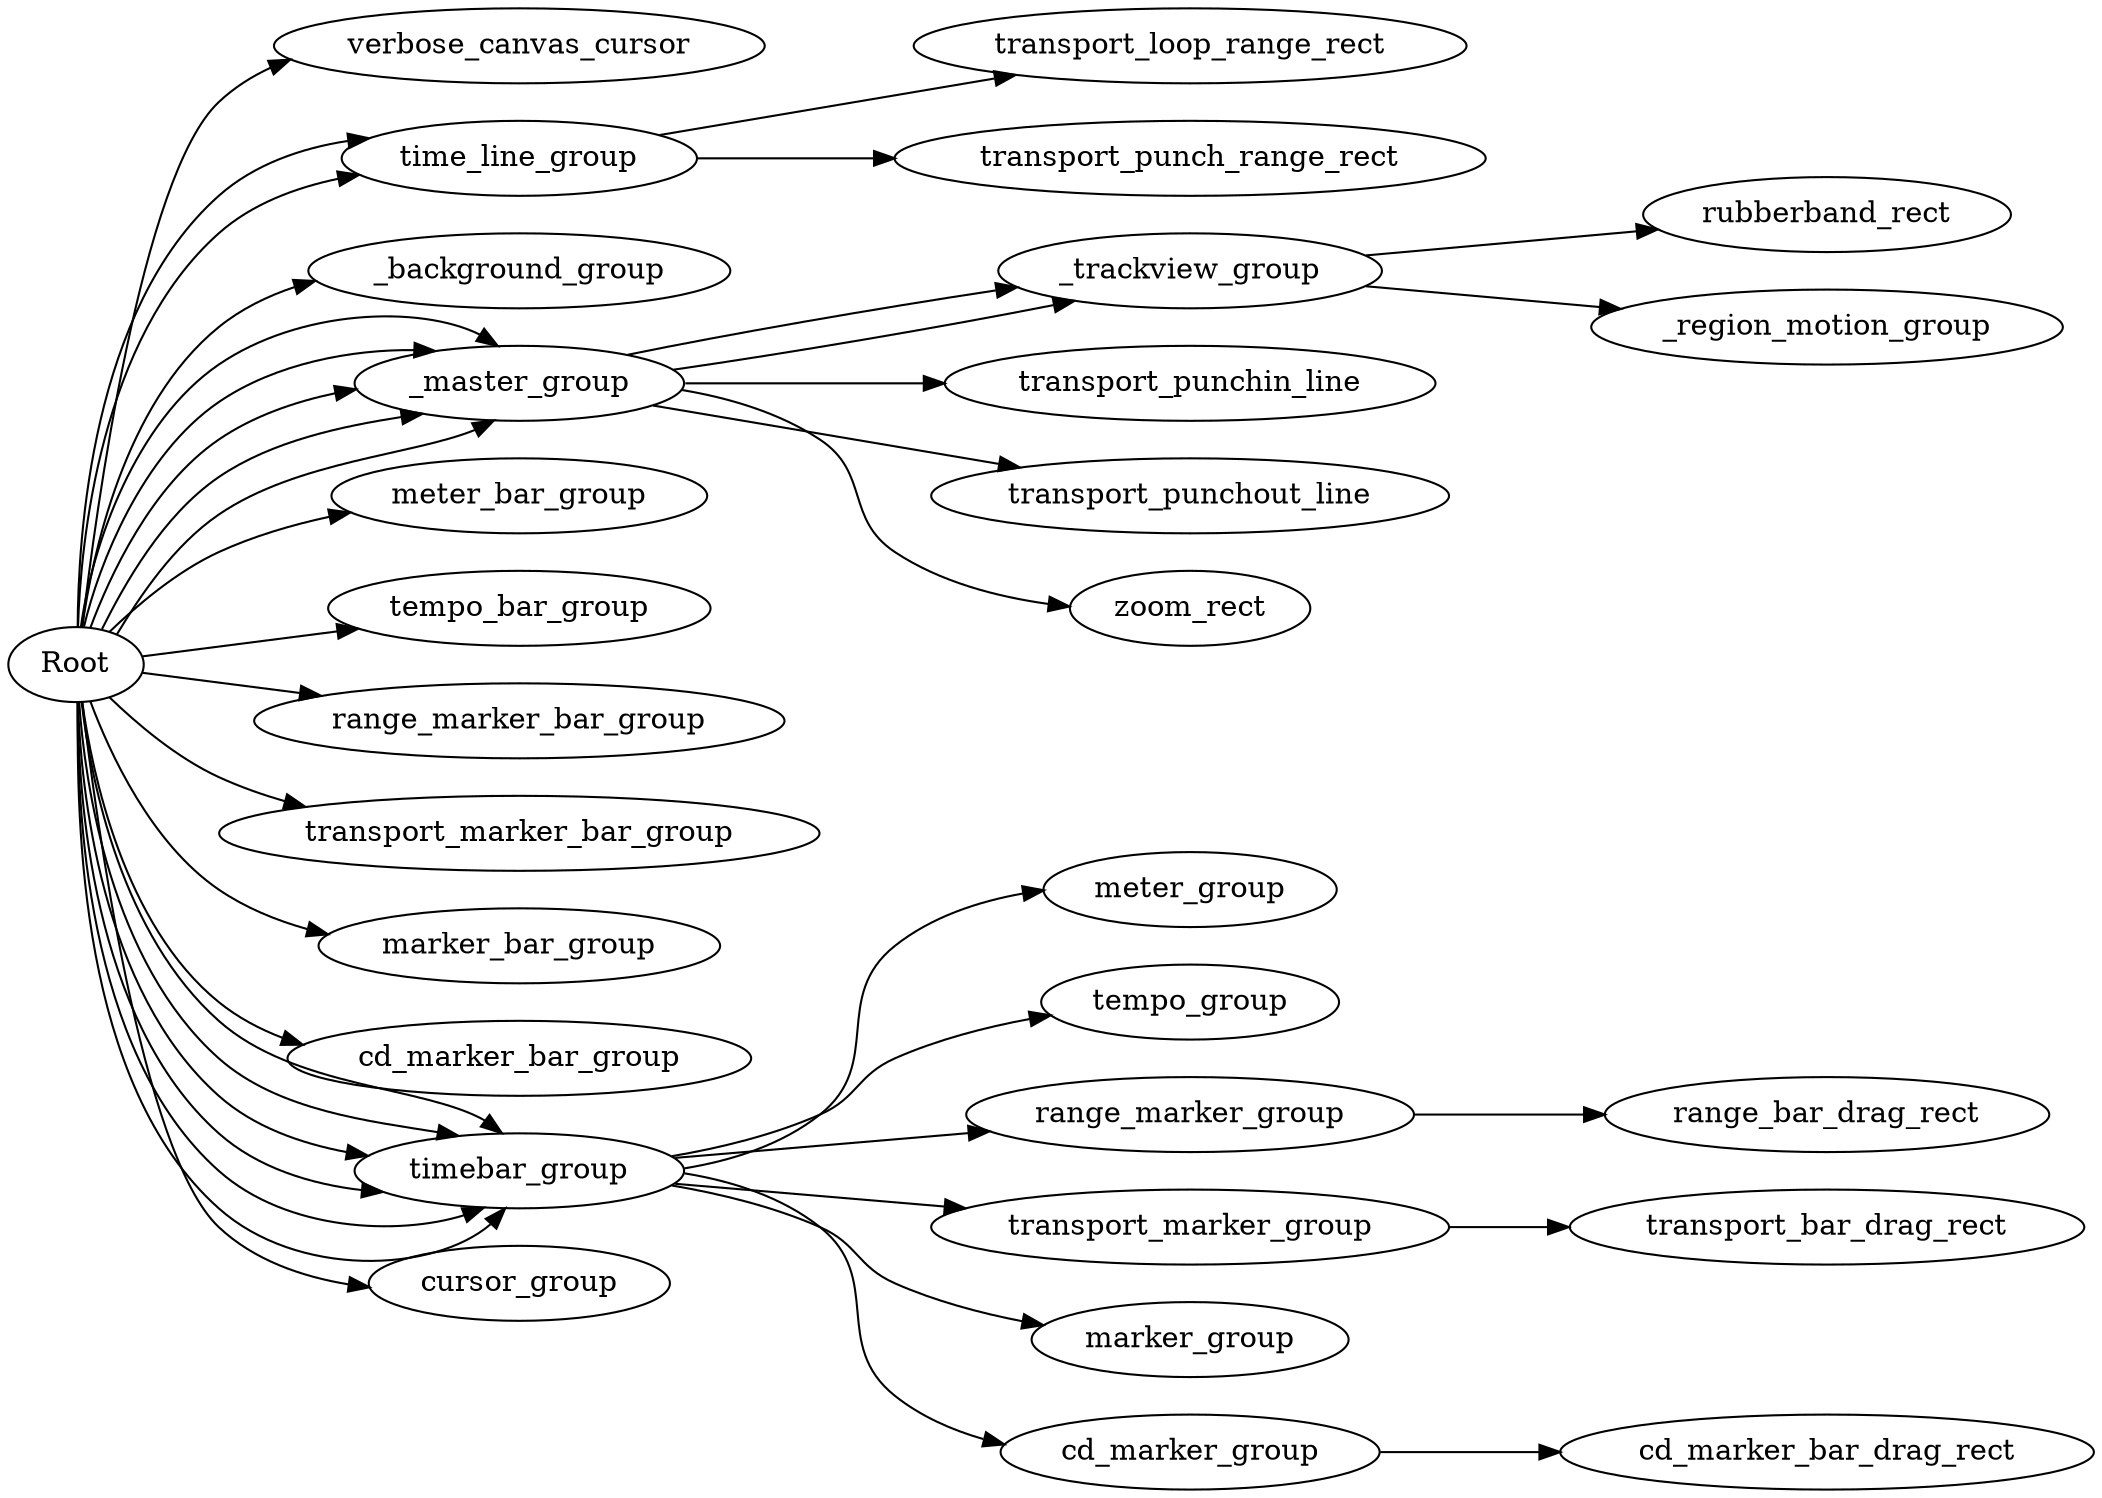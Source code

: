 digraph G {

rankdir = LR
Root -> verbose_canvas_cursor
Root -> time_line_group -> transport_loop_range_rect
Root -> time_line_group -> transport_punch_range_rect
Root -> _background_group
Root -> _master_group -> _trackview_group -> rubberband_rect
Root -> _master_group -> _trackview_group -> _region_motion_group
Root -> _master_group -> transport_punchin_line
Root -> _master_group -> transport_punchout_line
Root -> _master_group -> zoom_rect
Root -> meter_bar_group
Root -> tempo_bar_group
Root -> range_marker_bar_group
Root -> transport_marker_bar_group
Root -> marker_bar_group
Root -> cd_marker_bar_group
Root -> timebar_group -> meter_group
Root -> timebar_group -> tempo_group
Root -> timebar_group -> range_marker_group -> range_bar_drag_rect
Root -> timebar_group -> transport_marker_group -> transport_bar_drag_rect
Root -> timebar_group -> marker_group
Root -> timebar_group -> cd_marker_group -> cd_marker_bar_drag_rect
Root -> cursor_group
     	       
}
